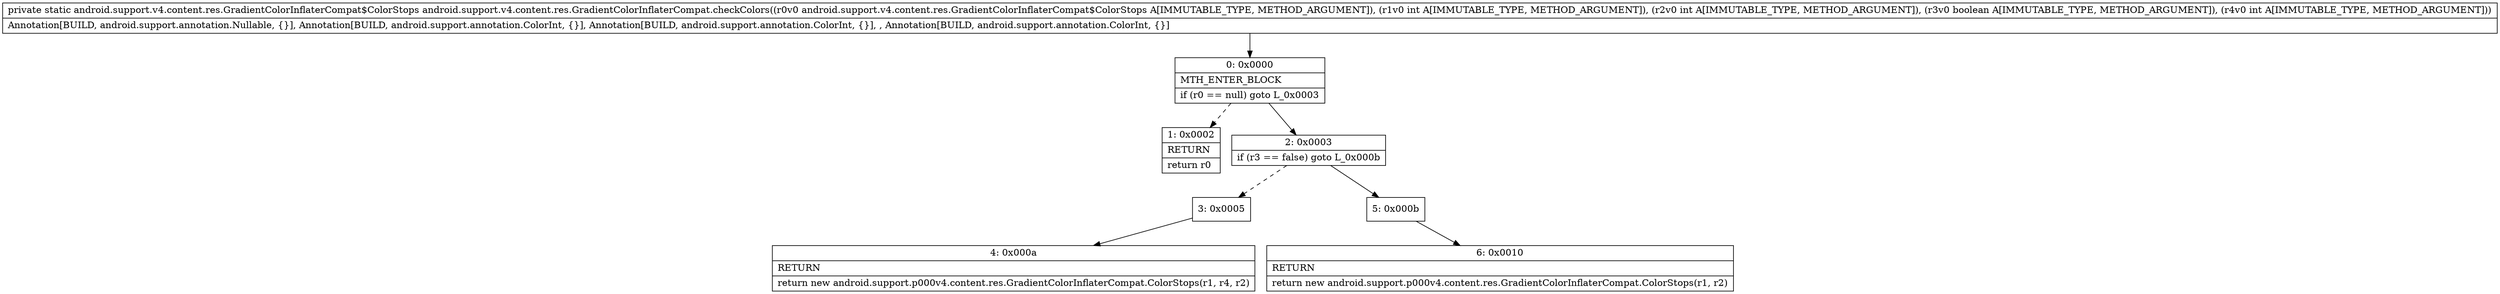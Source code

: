digraph "CFG forandroid.support.v4.content.res.GradientColorInflaterCompat.checkColors(Landroid\/support\/v4\/content\/res\/GradientColorInflaterCompat$ColorStops;IIZI)Landroid\/support\/v4\/content\/res\/GradientColorInflaterCompat$ColorStops;" {
Node_0 [shape=record,label="{0\:\ 0x0000|MTH_ENTER_BLOCK\l|if (r0 == null) goto L_0x0003\l}"];
Node_1 [shape=record,label="{1\:\ 0x0002|RETURN\l|return r0\l}"];
Node_2 [shape=record,label="{2\:\ 0x0003|if (r3 == false) goto L_0x000b\l}"];
Node_3 [shape=record,label="{3\:\ 0x0005}"];
Node_4 [shape=record,label="{4\:\ 0x000a|RETURN\l|return new android.support.p000v4.content.res.GradientColorInflaterCompat.ColorStops(r1, r4, r2)\l}"];
Node_5 [shape=record,label="{5\:\ 0x000b}"];
Node_6 [shape=record,label="{6\:\ 0x0010|RETURN\l|return new android.support.p000v4.content.res.GradientColorInflaterCompat.ColorStops(r1, r2)\l}"];
MethodNode[shape=record,label="{private static android.support.v4.content.res.GradientColorInflaterCompat$ColorStops android.support.v4.content.res.GradientColorInflaterCompat.checkColors((r0v0 android.support.v4.content.res.GradientColorInflaterCompat$ColorStops A[IMMUTABLE_TYPE, METHOD_ARGUMENT]), (r1v0 int A[IMMUTABLE_TYPE, METHOD_ARGUMENT]), (r2v0 int A[IMMUTABLE_TYPE, METHOD_ARGUMENT]), (r3v0 boolean A[IMMUTABLE_TYPE, METHOD_ARGUMENT]), (r4v0 int A[IMMUTABLE_TYPE, METHOD_ARGUMENT]))  | Annotation[BUILD, android.support.annotation.Nullable, \{\}], Annotation[BUILD, android.support.annotation.ColorInt, \{\}], Annotation[BUILD, android.support.annotation.ColorInt, \{\}], , Annotation[BUILD, android.support.annotation.ColorInt, \{\}]\l}"];
MethodNode -> Node_0;
Node_0 -> Node_1[style=dashed];
Node_0 -> Node_2;
Node_2 -> Node_3[style=dashed];
Node_2 -> Node_5;
Node_3 -> Node_4;
Node_5 -> Node_6;
}

